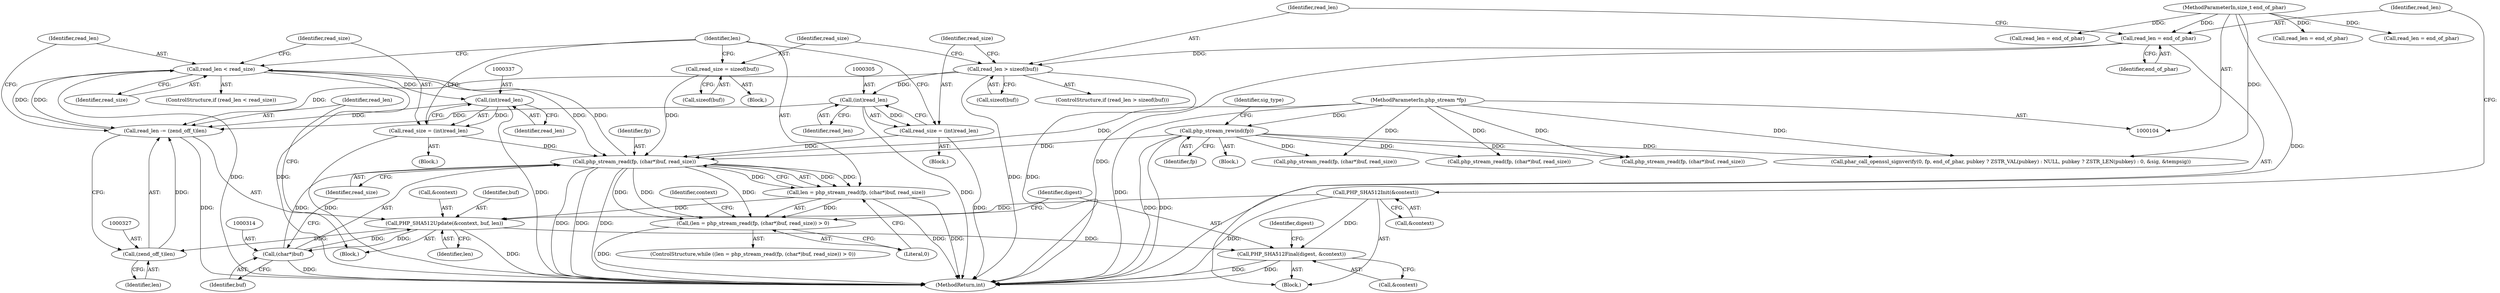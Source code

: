 digraph "0_php-src_0bfb970f43acd1e81d11be1154805f86655f15d5?w=1@API" {
"1000330" [label="(Call,read_len < read_size)"];
"1000324" [label="(Call,read_len -= (zend_off_t)len)"];
"1000326" [label="(Call,(zend_off_t)len)"];
"1000319" [label="(Call,PHP_SHA512Update(&context, buf, len))"];
"1000284" [label="(Call,PHP_SHA512Init(&context))"];
"1000313" [label="(Call,(char*)buf)"];
"1000309" [label="(Call,len = php_stream_read(fp, (char*)buf, read_size))"];
"1000311" [label="(Call,php_stream_read(fp, (char*)buf, read_size))"];
"1000119" [label="(Call,php_stream_rewind(fp))"];
"1000105" [label="(MethodParameterIn,php_stream *fp)"];
"1000302" [label="(Call,read_size = (int)read_len)"];
"1000304" [label="(Call,(int)read_len)"];
"1000291" [label="(Call,read_len > sizeof(buf))"];
"1000287" [label="(Call,read_len = end_of_phar)"];
"1000106" [label="(MethodParameterIn,size_t end_of_phar)"];
"1000330" [label="(Call,read_len < read_size)"];
"1000296" [label="(Call,read_size = sizeof(buf))"];
"1000334" [label="(Call,read_size = (int)read_len)"];
"1000336" [label="(Call,(int)read_len)"];
"1000308" [label="(Call,(len = php_stream_read(fp, (char*)buf, read_size)) > 0)"];
"1000339" [label="(Call,PHP_SHA512Final(digest, &context))"];
"1000285" [label="(Call,&context)"];
"1000292" [label="(Identifier,read_len)"];
"1000325" [label="(Identifier,read_len)"];
"1000497" [label="(Call,read_len = end_of_phar)"];
"1000326" [label="(Call,(zend_off_t)len)"];
"1000307" [label="(ControlStructure,while ((len = php_stream_read(fp, (char*)buf, read_size)) > 0))"];
"1000287" [label="(Call,read_len = end_of_phar)"];
"1000330" [label="(Call,read_len < read_size)"];
"1000316" [label="(Identifier,read_size)"];
"1000319" [label="(Call,PHP_SHA512Update(&context, buf, len))"];
"1000315" [label="(Identifier,buf)"];
"1000321" [label="(Identifier,context)"];
"1000122" [label="(Identifier,sig_type)"];
"1000311" [label="(Call,php_stream_read(fp, (char*)buf, read_size))"];
"1000345" [label="(Identifier,digest)"];
"1000334" [label="(Call,read_size = (int)read_len)"];
"1000335" [label="(Identifier,read_size)"];
"1000392" [label="(Call,read_len = end_of_phar)"];
"1000602" [label="(Call,read_len = end_of_phar)"];
"1000297" [label="(Identifier,read_size)"];
"1000291" [label="(Call,read_len > sizeof(buf))"];
"1000331" [label="(Identifier,read_len)"];
"1000416" [label="(Call,php_stream_read(fp, (char*)buf, read_size))"];
"1000332" [label="(Identifier,read_size)"];
"1000284" [label="(Call,PHP_SHA512Init(&context))"];
"1000301" [label="(Block,)"];
"1000303" [label="(Identifier,read_size)"];
"1000295" [label="(Block,)"];
"1000323" [label="(Identifier,len)"];
"1000120" [label="(Identifier,fp)"];
"1000340" [label="(Identifier,digest)"];
"1000626" [label="(Call,php_stream_read(fp, (char*)buf, read_size))"];
"1000119" [label="(Call,php_stream_rewind(fp))"];
"1000290" [label="(ControlStructure,if (read_len > sizeof(buf)))"];
"1000309" [label="(Call,len = php_stream_read(fp, (char*)buf, read_size))"];
"1000214" [label="(Call,phar_call_openssl_signverify(0, fp, end_of_phar, pubkey ? ZSTR_VAL(pubkey) : NULL, pubkey ? ZSTR_LEN(pubkey) : 0, &sig, &tempsig))"];
"1000308" [label="(Call,(len = php_stream_read(fp, (char*)buf, read_size)) > 0)"];
"1000289" [label="(Identifier,end_of_phar)"];
"1000298" [label="(Call,sizeof(buf))"];
"1000312" [label="(Identifier,fp)"];
"1000320" [label="(Call,&context)"];
"1000341" [label="(Call,&context)"];
"1000266" [label="(Block,)"];
"1000293" [label="(Call,sizeof(buf))"];
"1000304" [label="(Call,(int)read_len)"];
"1000310" [label="(Identifier,len)"];
"1000322" [label="(Identifier,buf)"];
"1000106" [label="(MethodParameterIn,size_t end_of_phar)"];
"1000329" [label="(ControlStructure,if (read_len < read_size))"];
"1000338" [label="(Identifier,read_len)"];
"1000306" [label="(Identifier,read_len)"];
"1000521" [label="(Call,php_stream_read(fp, (char*)buf, read_size))"];
"1000288" [label="(Identifier,read_len)"];
"1000313" [label="(Call,(char*)buf)"];
"1000114" [label="(Block,)"];
"1000333" [label="(Block,)"];
"1000317" [label="(Literal,0)"];
"1000339" [label="(Call,PHP_SHA512Final(digest, &context))"];
"1000336" [label="(Call,(int)read_len)"];
"1000105" [label="(MethodParameterIn,php_stream *fp)"];
"1000328" [label="(Identifier,len)"];
"1000697" [label="(MethodReturn,int)"];
"1000302" [label="(Call,read_size = (int)read_len)"];
"1000324" [label="(Call,read_len -= (zend_off_t)len)"];
"1000318" [label="(Block,)"];
"1000296" [label="(Call,read_size = sizeof(buf))"];
"1000330" -> "1000329"  [label="AST: "];
"1000330" -> "1000332"  [label="CFG: "];
"1000331" -> "1000330"  [label="AST: "];
"1000332" -> "1000330"  [label="AST: "];
"1000310" -> "1000330"  [label="CFG: "];
"1000335" -> "1000330"  [label="CFG: "];
"1000330" -> "1000697"  [label="DDG: "];
"1000330" -> "1000697"  [label="DDG: "];
"1000330" -> "1000311"  [label="DDG: "];
"1000330" -> "1000324"  [label="DDG: "];
"1000324" -> "1000330"  [label="DDG: "];
"1000311" -> "1000330"  [label="DDG: "];
"1000330" -> "1000336"  [label="DDG: "];
"1000324" -> "1000318"  [label="AST: "];
"1000324" -> "1000326"  [label="CFG: "];
"1000325" -> "1000324"  [label="AST: "];
"1000326" -> "1000324"  [label="AST: "];
"1000331" -> "1000324"  [label="CFG: "];
"1000324" -> "1000697"  [label="DDG: "];
"1000326" -> "1000324"  [label="DDG: "];
"1000291" -> "1000324"  [label="DDG: "];
"1000336" -> "1000324"  [label="DDG: "];
"1000304" -> "1000324"  [label="DDG: "];
"1000326" -> "1000328"  [label="CFG: "];
"1000327" -> "1000326"  [label="AST: "];
"1000328" -> "1000326"  [label="AST: "];
"1000319" -> "1000326"  [label="DDG: "];
"1000319" -> "1000318"  [label="AST: "];
"1000319" -> "1000323"  [label="CFG: "];
"1000320" -> "1000319"  [label="AST: "];
"1000322" -> "1000319"  [label="AST: "];
"1000323" -> "1000319"  [label="AST: "];
"1000325" -> "1000319"  [label="CFG: "];
"1000319" -> "1000697"  [label="DDG: "];
"1000319" -> "1000313"  [label="DDG: "];
"1000284" -> "1000319"  [label="DDG: "];
"1000313" -> "1000319"  [label="DDG: "];
"1000309" -> "1000319"  [label="DDG: "];
"1000319" -> "1000339"  [label="DDG: "];
"1000284" -> "1000266"  [label="AST: "];
"1000284" -> "1000285"  [label="CFG: "];
"1000285" -> "1000284"  [label="AST: "];
"1000288" -> "1000284"  [label="CFG: "];
"1000284" -> "1000697"  [label="DDG: "];
"1000284" -> "1000339"  [label="DDG: "];
"1000313" -> "1000311"  [label="AST: "];
"1000313" -> "1000315"  [label="CFG: "];
"1000314" -> "1000313"  [label="AST: "];
"1000315" -> "1000313"  [label="AST: "];
"1000316" -> "1000313"  [label="CFG: "];
"1000313" -> "1000697"  [label="DDG: "];
"1000313" -> "1000311"  [label="DDG: "];
"1000309" -> "1000308"  [label="AST: "];
"1000309" -> "1000311"  [label="CFG: "];
"1000310" -> "1000309"  [label="AST: "];
"1000311" -> "1000309"  [label="AST: "];
"1000317" -> "1000309"  [label="CFG: "];
"1000309" -> "1000697"  [label="DDG: "];
"1000309" -> "1000697"  [label="DDG: "];
"1000309" -> "1000308"  [label="DDG: "];
"1000311" -> "1000309"  [label="DDG: "];
"1000311" -> "1000309"  [label="DDG: "];
"1000311" -> "1000309"  [label="DDG: "];
"1000311" -> "1000316"  [label="CFG: "];
"1000312" -> "1000311"  [label="AST: "];
"1000316" -> "1000311"  [label="AST: "];
"1000311" -> "1000697"  [label="DDG: "];
"1000311" -> "1000697"  [label="DDG: "];
"1000311" -> "1000697"  [label="DDG: "];
"1000311" -> "1000308"  [label="DDG: "];
"1000311" -> "1000308"  [label="DDG: "];
"1000311" -> "1000308"  [label="DDG: "];
"1000119" -> "1000311"  [label="DDG: "];
"1000105" -> "1000311"  [label="DDG: "];
"1000302" -> "1000311"  [label="DDG: "];
"1000296" -> "1000311"  [label="DDG: "];
"1000334" -> "1000311"  [label="DDG: "];
"1000119" -> "1000114"  [label="AST: "];
"1000119" -> "1000120"  [label="CFG: "];
"1000120" -> "1000119"  [label="AST: "];
"1000122" -> "1000119"  [label="CFG: "];
"1000119" -> "1000697"  [label="DDG: "];
"1000119" -> "1000697"  [label="DDG: "];
"1000105" -> "1000119"  [label="DDG: "];
"1000119" -> "1000214"  [label="DDG: "];
"1000119" -> "1000416"  [label="DDG: "];
"1000119" -> "1000521"  [label="DDG: "];
"1000119" -> "1000626"  [label="DDG: "];
"1000105" -> "1000104"  [label="AST: "];
"1000105" -> "1000697"  [label="DDG: "];
"1000105" -> "1000214"  [label="DDG: "];
"1000105" -> "1000416"  [label="DDG: "];
"1000105" -> "1000521"  [label="DDG: "];
"1000105" -> "1000626"  [label="DDG: "];
"1000302" -> "1000301"  [label="AST: "];
"1000302" -> "1000304"  [label="CFG: "];
"1000303" -> "1000302"  [label="AST: "];
"1000304" -> "1000302"  [label="AST: "];
"1000310" -> "1000302"  [label="CFG: "];
"1000302" -> "1000697"  [label="DDG: "];
"1000304" -> "1000302"  [label="DDG: "];
"1000304" -> "1000306"  [label="CFG: "];
"1000305" -> "1000304"  [label="AST: "];
"1000306" -> "1000304"  [label="AST: "];
"1000304" -> "1000697"  [label="DDG: "];
"1000291" -> "1000304"  [label="DDG: "];
"1000291" -> "1000290"  [label="AST: "];
"1000291" -> "1000293"  [label="CFG: "];
"1000292" -> "1000291"  [label="AST: "];
"1000293" -> "1000291"  [label="AST: "];
"1000297" -> "1000291"  [label="CFG: "];
"1000303" -> "1000291"  [label="CFG: "];
"1000291" -> "1000697"  [label="DDG: "];
"1000291" -> "1000697"  [label="DDG: "];
"1000287" -> "1000291"  [label="DDG: "];
"1000287" -> "1000266"  [label="AST: "];
"1000287" -> "1000289"  [label="CFG: "];
"1000288" -> "1000287"  [label="AST: "];
"1000289" -> "1000287"  [label="AST: "];
"1000292" -> "1000287"  [label="CFG: "];
"1000287" -> "1000697"  [label="DDG: "];
"1000106" -> "1000287"  [label="DDG: "];
"1000106" -> "1000104"  [label="AST: "];
"1000106" -> "1000697"  [label="DDG: "];
"1000106" -> "1000214"  [label="DDG: "];
"1000106" -> "1000392"  [label="DDG: "];
"1000106" -> "1000497"  [label="DDG: "];
"1000106" -> "1000602"  [label="DDG: "];
"1000296" -> "1000295"  [label="AST: "];
"1000296" -> "1000298"  [label="CFG: "];
"1000297" -> "1000296"  [label="AST: "];
"1000298" -> "1000296"  [label="AST: "];
"1000310" -> "1000296"  [label="CFG: "];
"1000334" -> "1000333"  [label="AST: "];
"1000334" -> "1000336"  [label="CFG: "];
"1000335" -> "1000334"  [label="AST: "];
"1000336" -> "1000334"  [label="AST: "];
"1000310" -> "1000334"  [label="CFG: "];
"1000334" -> "1000697"  [label="DDG: "];
"1000336" -> "1000334"  [label="DDG: "];
"1000336" -> "1000338"  [label="CFG: "];
"1000337" -> "1000336"  [label="AST: "];
"1000338" -> "1000336"  [label="AST: "];
"1000336" -> "1000697"  [label="DDG: "];
"1000308" -> "1000307"  [label="AST: "];
"1000308" -> "1000317"  [label="CFG: "];
"1000317" -> "1000308"  [label="AST: "];
"1000321" -> "1000308"  [label="CFG: "];
"1000340" -> "1000308"  [label="CFG: "];
"1000308" -> "1000697"  [label="DDG: "];
"1000339" -> "1000266"  [label="AST: "];
"1000339" -> "1000341"  [label="CFG: "];
"1000340" -> "1000339"  [label="AST: "];
"1000341" -> "1000339"  [label="AST: "];
"1000345" -> "1000339"  [label="CFG: "];
"1000339" -> "1000697"  [label="DDG: "];
"1000339" -> "1000697"  [label="DDG: "];
}
